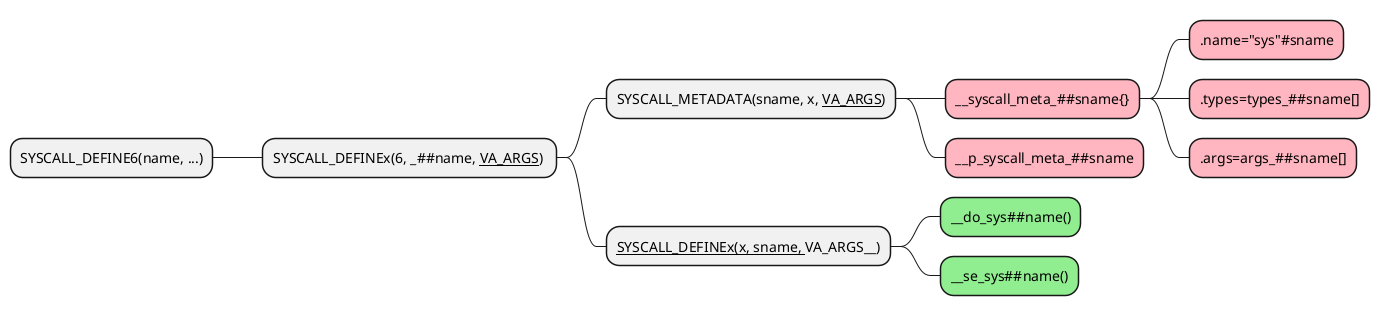@startmindmap
* SYSCALL_DEFINE6(name, ...)
**  SYSCALL_DEFINEx(6, _##name, __VA_ARGS__) 
*** SYSCALL_METADATA(sname, x, __VA_ARGS__)
****[#lightpink] __syscall_meta_##sname{}
*****[#lightpink] .name="sys"#sname
*****[#lightpink] .types=types_##sname[]
*****[#lightpink] .args=args_##sname[]
****[#lightpink] __p_syscall_meta_##sname
*** __SYSCALL_DEFINEx(x, sname, __VA_ARGS__)
****[#lightgreen] __do_sys##name()
****[#lightgreen] __se_sys##name()
@endmidmap
